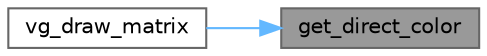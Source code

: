digraph "get_direct_color"
{
 // LATEX_PDF_SIZE
  bgcolor="transparent";
  edge [fontname=Helvetica,fontsize=10,labelfontname=Helvetica,labelfontsize=10];
  node [fontname=Helvetica,fontsize=10,shape=box,height=0.2,width=0.4];
  rankdir="RL";
  Node1 [label="get_direct_color",height=0.2,width=0.4,color="gray40", fillcolor="grey60", style="filled", fontcolor="black",tooltip="This functions return a color formed by a set of bytes that represent each of the RGB components."];
  Node1 -> Node2 [dir="back",color="steelblue1",style="solid"];
  Node2 [label="vg_draw_matrix",height=0.2,width=0.4,color="grey40", fillcolor="white", style="filled",URL="$video_8c.html#a3604104f4f56b2f458337fdaf1730f36",tooltip="This function is responsible for drawing the matrix that represents the board of the game."];
}
